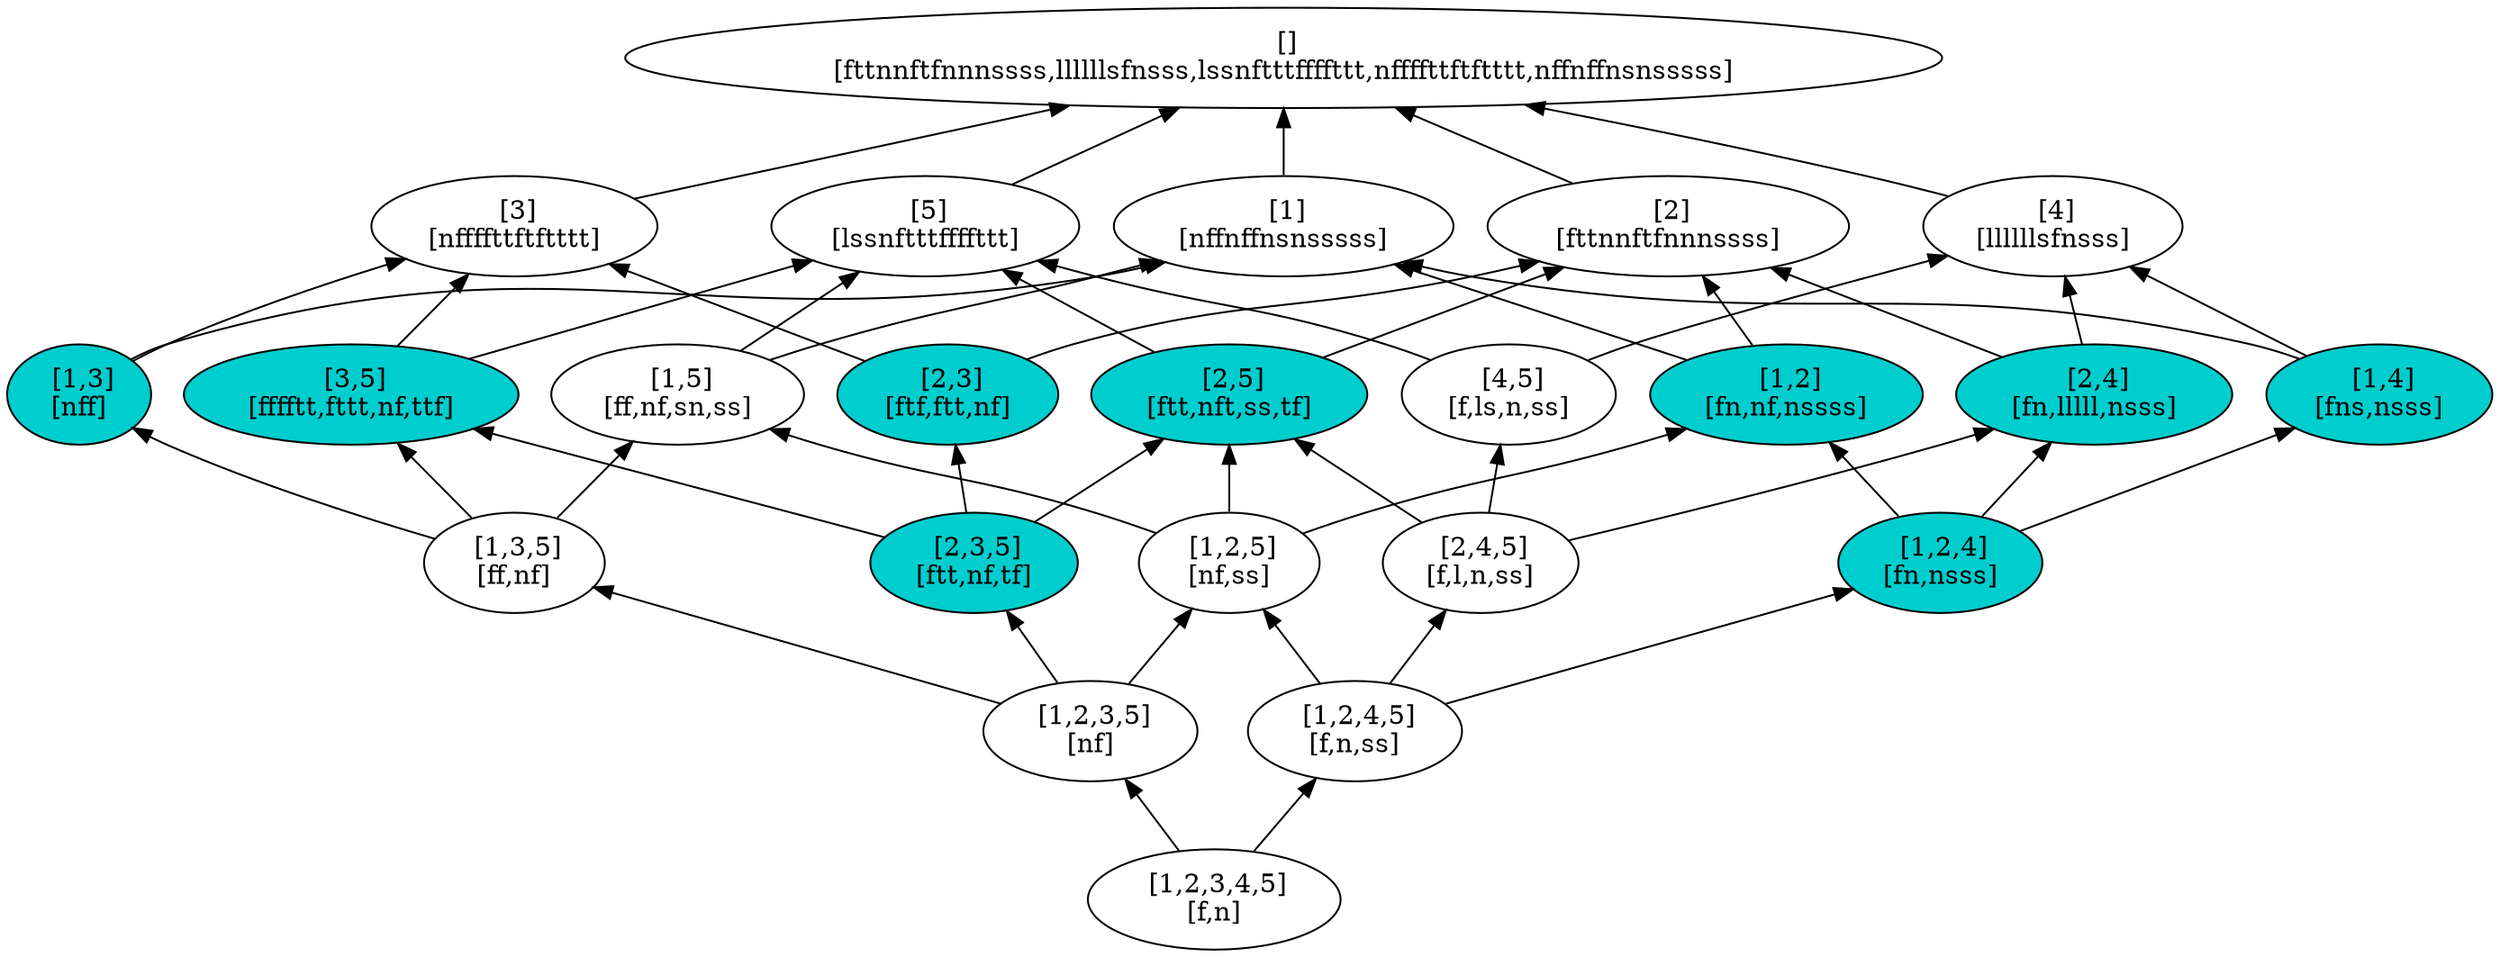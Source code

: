 digraph G {
Graph [rankdir=BT]
15 [label=" []\n[fttnnftfnnnssss,llllllsfnsss,lssnftttffffttt,nffffttftftttt,nffnffnsnsssss]"]
31 [label=" [5]\n[lssnftttffffttt]"]
46 [label=" [4,5]\n[f,ls,n,ss]"]
60 [label=" [2,4,5]\n[f,l,n,ss]"]
73 [label=" [1,2,4,5]\n[f,n,ss]"]
85 [label=" [1,2,3,4,5]\n[f,n]"]
96 [label=" [3,5]\n[fffftt,fttt,nf,ttf]",style="filled", color="black", fillcolor="cyan3"]
110 [label=" [2,3,5]\n[ftt,nf,tf]",style="filled", color="black", fillcolor="cyan3"]
123 [label=" [1,2,3,5]\n[nf]"]
136 [label=" [1,3,5]\n[ff,nf]"]
150 [label=" [2,5]\n[ftt,nft,ss,tf]",style="filled", color="black", fillcolor="cyan3"]
166 [label=" [1,2,5]\n[nf,ss]"]
181 [label=" [1,5]\n[ff,nf,sn,ss]"]
197 [label=" [4]\n[llllllsfnsss]"]
213 [label=" [2,4]\n[fn,lllll,nsss]",style="filled", color="black", fillcolor="cyan3"]
228 [label=" [1,2,4]\n[fn,nsss]",style="filled", color="black", fillcolor="cyan3"]
242 [label=" [1,4]\n[fns,nsss]",style="filled", color="black", fillcolor="cyan3"]
257 [label=" [3]\n[nffffttftftttt]"]
273 [label=" [2,3]\n[ftf,ftt,nf]",style="filled", color="black", fillcolor="cyan3"]
288 [label=" [1,3]\n[nff]",style="filled", color="black", fillcolor="cyan3"]
303 [label=" [2]\n[fttnnftfnnnssss]"]
321 [label=" [1,2]\n[fn,nf,nssss]",style="filled", color="black", fillcolor="cyan3"]
337 [label=" [1]\n[nffnffnsnsssss]"]
31->15
46->31
46->197
60->46
60->150
60->213
73->60
73->166
73->228
85->73
85->123
96->31
96->257
110->96
110->150
110->273
123->110
123->136
123->166
136->96
136->181
136->288
150->31
150->303
166->150
166->181
166->321
181->31
181->337
197->15
213->197
213->303
228->213
228->242
228->321
242->197
242->337
257->15
273->257
273->303
288->257
288->337
303->15
321->303
321->337
337->15
}